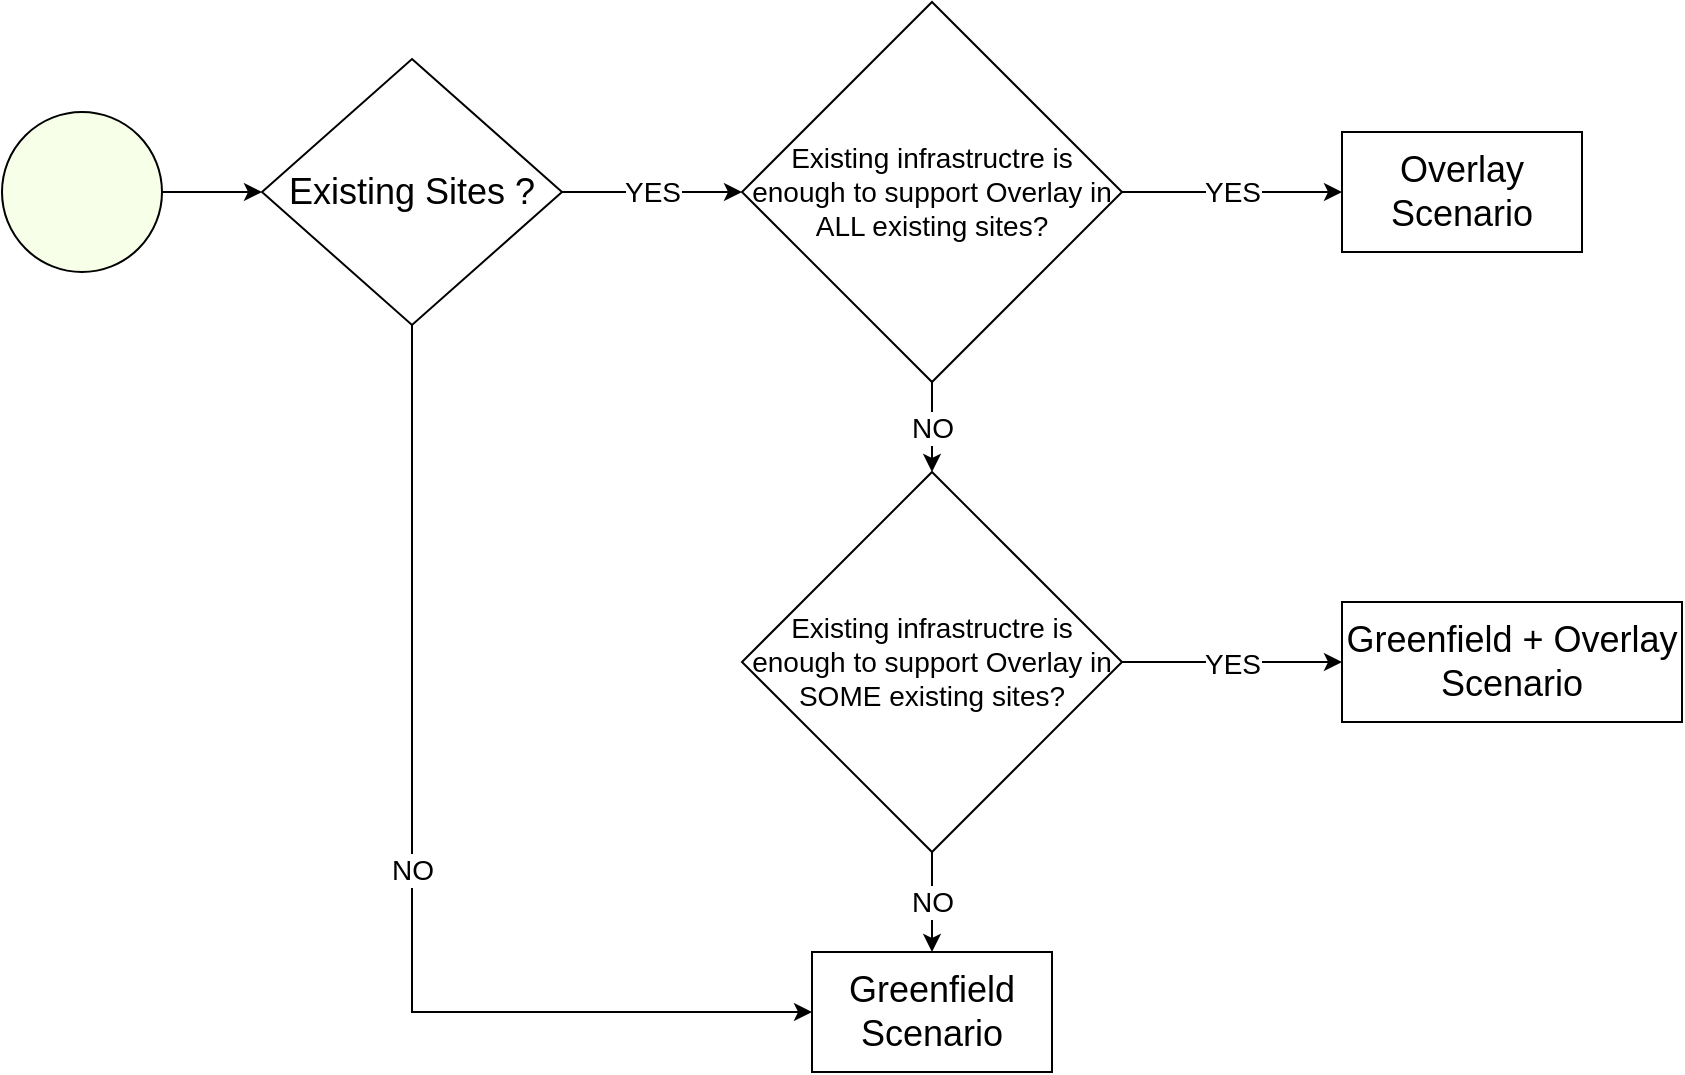 <mxfile version="12.9.8" type="device"><diagram id="6a731a19-8d31-9384-78a2-239565b7b9f0" name="Page-1"><mxGraphModel dx="2473" dy="529" grid="1" gridSize="10" guides="1" tooltips="1" connect="1" arrows="1" fold="1" page="1" pageScale="1" pageWidth="1169" pageHeight="827" background="#ffffff" math="0" shadow="0"><root><mxCell id="0"/><mxCell id="1" parent="0"/><mxCell id="KJFWStolMtkRtLoBNyJO-150" value="" style="edgeStyle=orthogonalEdgeStyle;rounded=0;orthogonalLoop=1;jettySize=auto;html=1;fillColor=#FFFF33;" parent="1" source="KJFWStolMtkRtLoBNyJO-143" edge="1"><mxGeometry relative="1" as="geometry"><mxPoint x="-970" y="380" as="targetPoint"/></mxGeometry></mxCell><mxCell id="KJFWStolMtkRtLoBNyJO-143" value="" style="ellipse;whiteSpace=wrap;html=1;aspect=fixed;fillColor=#F8FFE8;" parent="1" vertex="1"><mxGeometry x="-1100" y="340" width="80" height="80" as="geometry"/></mxCell><mxCell id="kXJmj7hQBRqm0aVLOTG0-3" value="&lt;font style=&quot;font-size: 14px&quot;&gt;YES&lt;/font&gt;" style="edgeStyle=orthogonalEdgeStyle;rounded=0;orthogonalLoop=1;jettySize=auto;html=1;exitX=1;exitY=0.5;exitDx=0;exitDy=0;entryX=0;entryY=0.5;entryDx=0;entryDy=0;" parent="1" source="kXJmj7hQBRqm0aVLOTG0-1" edge="1" target="kXJmj7hQBRqm0aVLOTG0-4"><mxGeometry relative="1" as="geometry"><mxPoint x="-740" y="390" as="targetPoint"/><mxPoint x="-730" y="380" as="sourcePoint"/></mxGeometry></mxCell><mxCell id="kXJmj7hQBRqm0aVLOTG0-7" value="&lt;font style=&quot;font-size: 14px&quot;&gt;NO&lt;/font&gt;" style="edgeStyle=orthogonalEdgeStyle;rounded=0;orthogonalLoop=1;jettySize=auto;html=1;" parent="1" source="kXJmj7hQBRqm0aVLOTG0-1" target="kXJmj7hQBRqm0aVLOTG0-6" edge="1"><mxGeometry relative="1" as="geometry"><Array as="points"><mxPoint x="-895" y="470"/><mxPoint x="-895" y="470"/></Array></mxGeometry></mxCell><mxCell id="kXJmj7hQBRqm0aVLOTG0-1" value="&lt;font style=&quot;font-size: 18px&quot;&gt;Existing Sites ?&lt;/font&gt;" style="rhombus;whiteSpace=wrap;html=1;" parent="1" vertex="1"><mxGeometry x="-970" y="313.5" width="150" height="133" as="geometry"/></mxCell><mxCell id="kXJmj7hQBRqm0aVLOTG0-11" value="&lt;font style=&quot;font-size: 14px&quot;&gt;YES&lt;/font&gt;" style="edgeStyle=orthogonalEdgeStyle;rounded=0;orthogonalLoop=1;jettySize=auto;html=1;entryX=0;entryY=0.5;entryDx=0;entryDy=0;" parent="1" source="kXJmj7hQBRqm0aVLOTG0-4" target="kXJmj7hQBRqm0aVLOTG0-12" edge="1"><mxGeometry relative="1" as="geometry"><mxPoint x="-450" y="380" as="targetPoint"/></mxGeometry></mxCell><mxCell id="SJ-SOGw-aK-_J3xKMFPW-2" value="&lt;font style=&quot;font-size: 14px&quot;&gt;NO&lt;/font&gt;" style="edgeStyle=orthogonalEdgeStyle;rounded=0;orthogonalLoop=1;jettySize=auto;html=1;" edge="1" parent="1" source="kXJmj7hQBRqm0aVLOTG0-4" target="SJ-SOGw-aK-_J3xKMFPW-1"><mxGeometry relative="1" as="geometry"><mxPoint x="-575" y="510" as="targetPoint"/></mxGeometry></mxCell><mxCell id="kXJmj7hQBRqm0aVLOTG0-4" value="&lt;font style=&quot;font-size: 14px&quot;&gt;Existing infrastructre is enough to support Overlay in ALL existing sites?&lt;/font&gt;" style="rhombus;whiteSpace=wrap;html=1;" parent="1" vertex="1"><mxGeometry x="-730" y="285" width="190" height="190" as="geometry"/></mxCell><mxCell id="kXJmj7hQBRqm0aVLOTG0-6" value="&lt;font style=&quot;font-size: 18px&quot;&gt;Greenfield Scenario&lt;/font&gt;" style="rounded=0;whiteSpace=wrap;html=1;" parent="1" vertex="1"><mxGeometry x="-695" y="760" width="120" height="60" as="geometry"/></mxCell><mxCell id="kXJmj7hQBRqm0aVLOTG0-12" value="&lt;font style=&quot;font-size: 18px&quot;&gt;Overlay Scenario&lt;/font&gt;" style="rounded=0;whiteSpace=wrap;html=1;" parent="1" vertex="1"><mxGeometry x="-430" y="350" width="120" height="60" as="geometry"/></mxCell><mxCell id="SJ-SOGw-aK-_J3xKMFPW-1" value="&lt;font style=&quot;font-size: 14px&quot;&gt;Existing infrastructre is enough to support Overlay in SOME existing sites?&lt;/font&gt;" style="rhombus;whiteSpace=wrap;html=1;" vertex="1" parent="1"><mxGeometry x="-730" y="520" width="190" height="190" as="geometry"/></mxCell><mxCell id="SJ-SOGw-aK-_J3xKMFPW-5" value="&lt;font style=&quot;font-size: 18px&quot;&gt;Greenfield&amp;nbsp;+ Overlay&lt;br&gt;Scenario&lt;br&gt;&lt;/font&gt;" style="rounded=0;whiteSpace=wrap;html=1;" vertex="1" parent="1"><mxGeometry x="-430" y="585" width="170" height="60" as="geometry"/></mxCell><mxCell id="SJ-SOGw-aK-_J3xKMFPW-6" value="&lt;font style=&quot;font-size: 14px&quot;&gt;YES&lt;/font&gt;" style="edgeStyle=orthogonalEdgeStyle;rounded=0;orthogonalLoop=1;jettySize=auto;html=1;exitX=1;exitY=0.5;exitDx=0;exitDy=0;" edge="1" parent="1" source="SJ-SOGw-aK-_J3xKMFPW-1"><mxGeometry relative="1" as="geometry"><mxPoint x="-430" y="615" as="targetPoint"/><mxPoint x="-530" y="390" as="sourcePoint"/></mxGeometry></mxCell><mxCell id="SJ-SOGw-aK-_J3xKMFPW-7" value="&lt;font style=&quot;font-size: 14px&quot;&gt;NO&lt;/font&gt;" style="edgeStyle=orthogonalEdgeStyle;rounded=0;orthogonalLoop=1;jettySize=auto;html=1;exitX=0.5;exitY=1;exitDx=0;exitDy=0;" edge="1" parent="1" source="SJ-SOGw-aK-_J3xKMFPW-1" target="kXJmj7hQBRqm0aVLOTG0-6"><mxGeometry relative="1" as="geometry"><mxPoint x="-625" y="485" as="sourcePoint"/><mxPoint x="-625" y="530" as="targetPoint"/></mxGeometry></mxCell></root></mxGraphModel></diagram></mxfile>